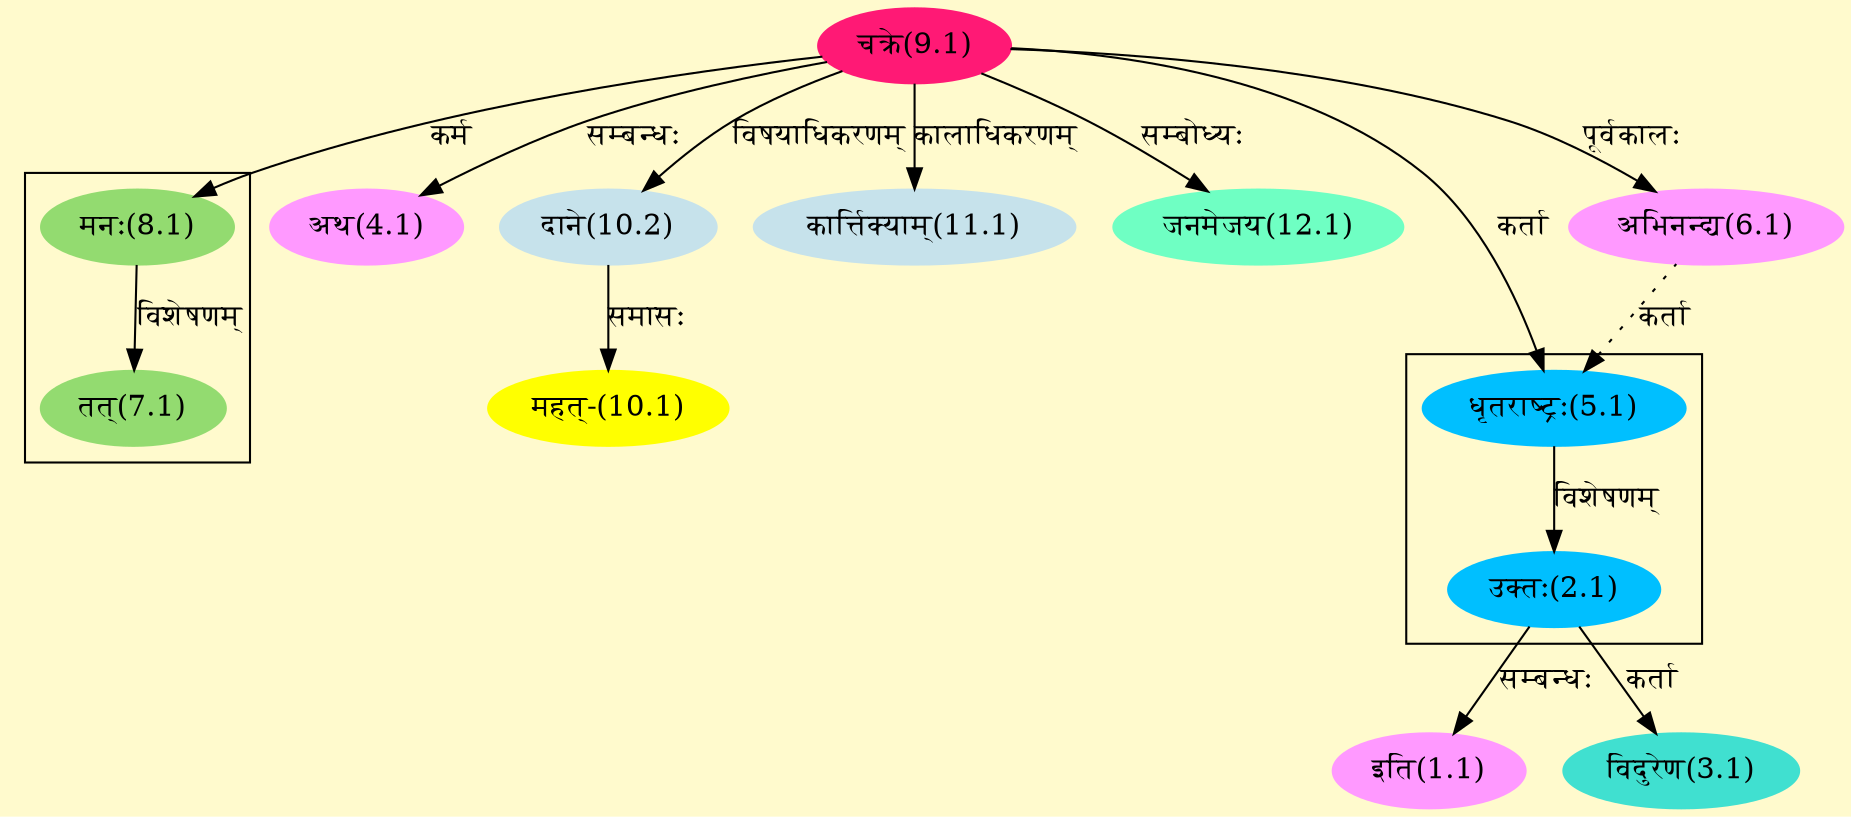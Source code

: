 digraph G{
rankdir=BT;
 compound=true;
 bgcolor="lemonchiffon1";

subgraph cluster_1{
Node2_1 [style=filled, color="#00BFFF" label = "उक्तः(2.1)"]
Node5_1 [style=filled, color="#00BFFF" label = "धृतराष्ट्रः(5.1)"]

}

subgraph cluster_2{
Node7_1 [style=filled, color="#93DB70" label = "तत्(7.1)"]
Node8_1 [style=filled, color="#93DB70" label = "मनः(8.1)"]

}
Node1_1 [style=filled, color="#FF99FF" label = "इति(1.1)"]
Node2_1 [style=filled, color="#00BFFF" label = "उक्तः(2.1)"]
Node3_1 [style=filled, color="#40E0D0" label = "विदुरेण(3.1)"]
Node4_1 [style=filled, color="#FF99FF" label = "अथ(4.1)"]
Node9_1 [style=filled, color="#FF1975" label = "चक्रे(9.1)"]
Node5_1 [style=filled, color="#00BFFF" label = "धृतराष्ट्रः(5.1)"]
Node6_1 [style=filled, color="#FF99FF" label = "अभिनन्द्य(6.1)"]
Node8_1 [style=filled, color="#93DB70" label = "मनः(8.1)"]
Node [style=filled, color="" label = "()"]
Node10_1 [style=filled, color="#FFFF00" label = "महत्-(10.1)"]
Node10_2 [style=filled, color="#C6E2EB" label = "दाने(10.2)"]
Node11_1 [style=filled, color="#C6E2EB" label = "कार्त्तिक्याम्(11.1)"]
Node12_1 [style=filled, color="#6FFFC3" label = "जनमेजय(12.1)"]
/* Start of Relations section */

Node1_1 -> Node2_1 [  label="सम्बन्धः"  dir="back" ]
Node2_1 -> Node5_1 [  label="विशेषणम्"  dir="back" ]
Node3_1 -> Node2_1 [  label="कर्ता"  dir="back" ]
Node4_1 -> Node9_1 [  label="सम्बन्धः"  dir="back" ]
Node5_1 -> Node9_1 [  label="कर्ता"  dir="back" ]
Node5_1 -> Node6_1 [ style=dotted label="कर्ता"  dir="back" ]
Node6_1 -> Node9_1 [  label="पूर्वकालः"  dir="back" ]
Node7_1 -> Node8_1 [  label="विशेषणम्"  dir="back" ]
Node8_1 -> Node9_1 [  label="कर्म"  dir="back" ]
Node10_1 -> Node10_2 [  label="समासः"  dir="back" ]
Node10_2 -> Node9_1 [  label="विषयाधिकरणम्"  dir="back" ]
Node11_1 -> Node9_1 [  label="कालाधिकरणम्"  dir="back" ]
Node12_1 -> Node9_1 [  label="सम्बोध्यः"  dir="back" ]
}
